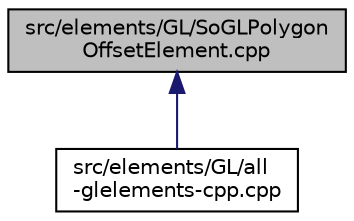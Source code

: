 digraph "src/elements/GL/SoGLPolygonOffsetElement.cpp"
{
 // LATEX_PDF_SIZE
  edge [fontname="Helvetica",fontsize="10",labelfontname="Helvetica",labelfontsize="10"];
  node [fontname="Helvetica",fontsize="10",shape=record];
  Node1 [label="src/elements/GL/SoGLPolygon\lOffsetElement.cpp",height=0.2,width=0.4,color="black", fillcolor="grey75", style="filled", fontcolor="black",tooltip=" "];
  Node1 -> Node2 [dir="back",color="midnightblue",fontsize="10",style="solid",fontname="Helvetica"];
  Node2 [label="src/elements/GL/all\l-glelements-cpp.cpp",height=0.2,width=0.4,color="black", fillcolor="white", style="filled",URL="$all-glelements-cpp_8cpp.html",tooltip=" "];
}
